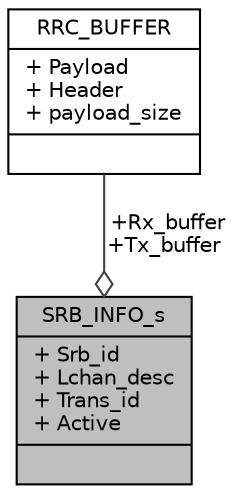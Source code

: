 digraph "SRB_INFO_s"
{
 // LATEX_PDF_SIZE
  edge [fontname="Helvetica",fontsize="10",labelfontname="Helvetica",labelfontsize="10"];
  node [fontname="Helvetica",fontsize="10",shape=record];
  Node1 [label="{SRB_INFO_s\n|+ Srb_id\l+ Lchan_desc\l+ Trans_id\l+ Active\l|}",height=0.2,width=0.4,color="black", fillcolor="grey75", style="filled", fontcolor="black",tooltip=" "];
  Node2 -> Node1 [color="grey25",fontsize="10",style="solid",label=" +Rx_buffer\n+Tx_buffer" ,arrowhead="odiamond",fontname="Helvetica"];
  Node2 [label="{RRC_BUFFER\n|+ Payload\l+ Header\l+ payload_size\l|}",height=0.2,width=0.4,color="black", fillcolor="white", style="filled",URL="$structRRC__BUFFER.html",tooltip=" "];
}

